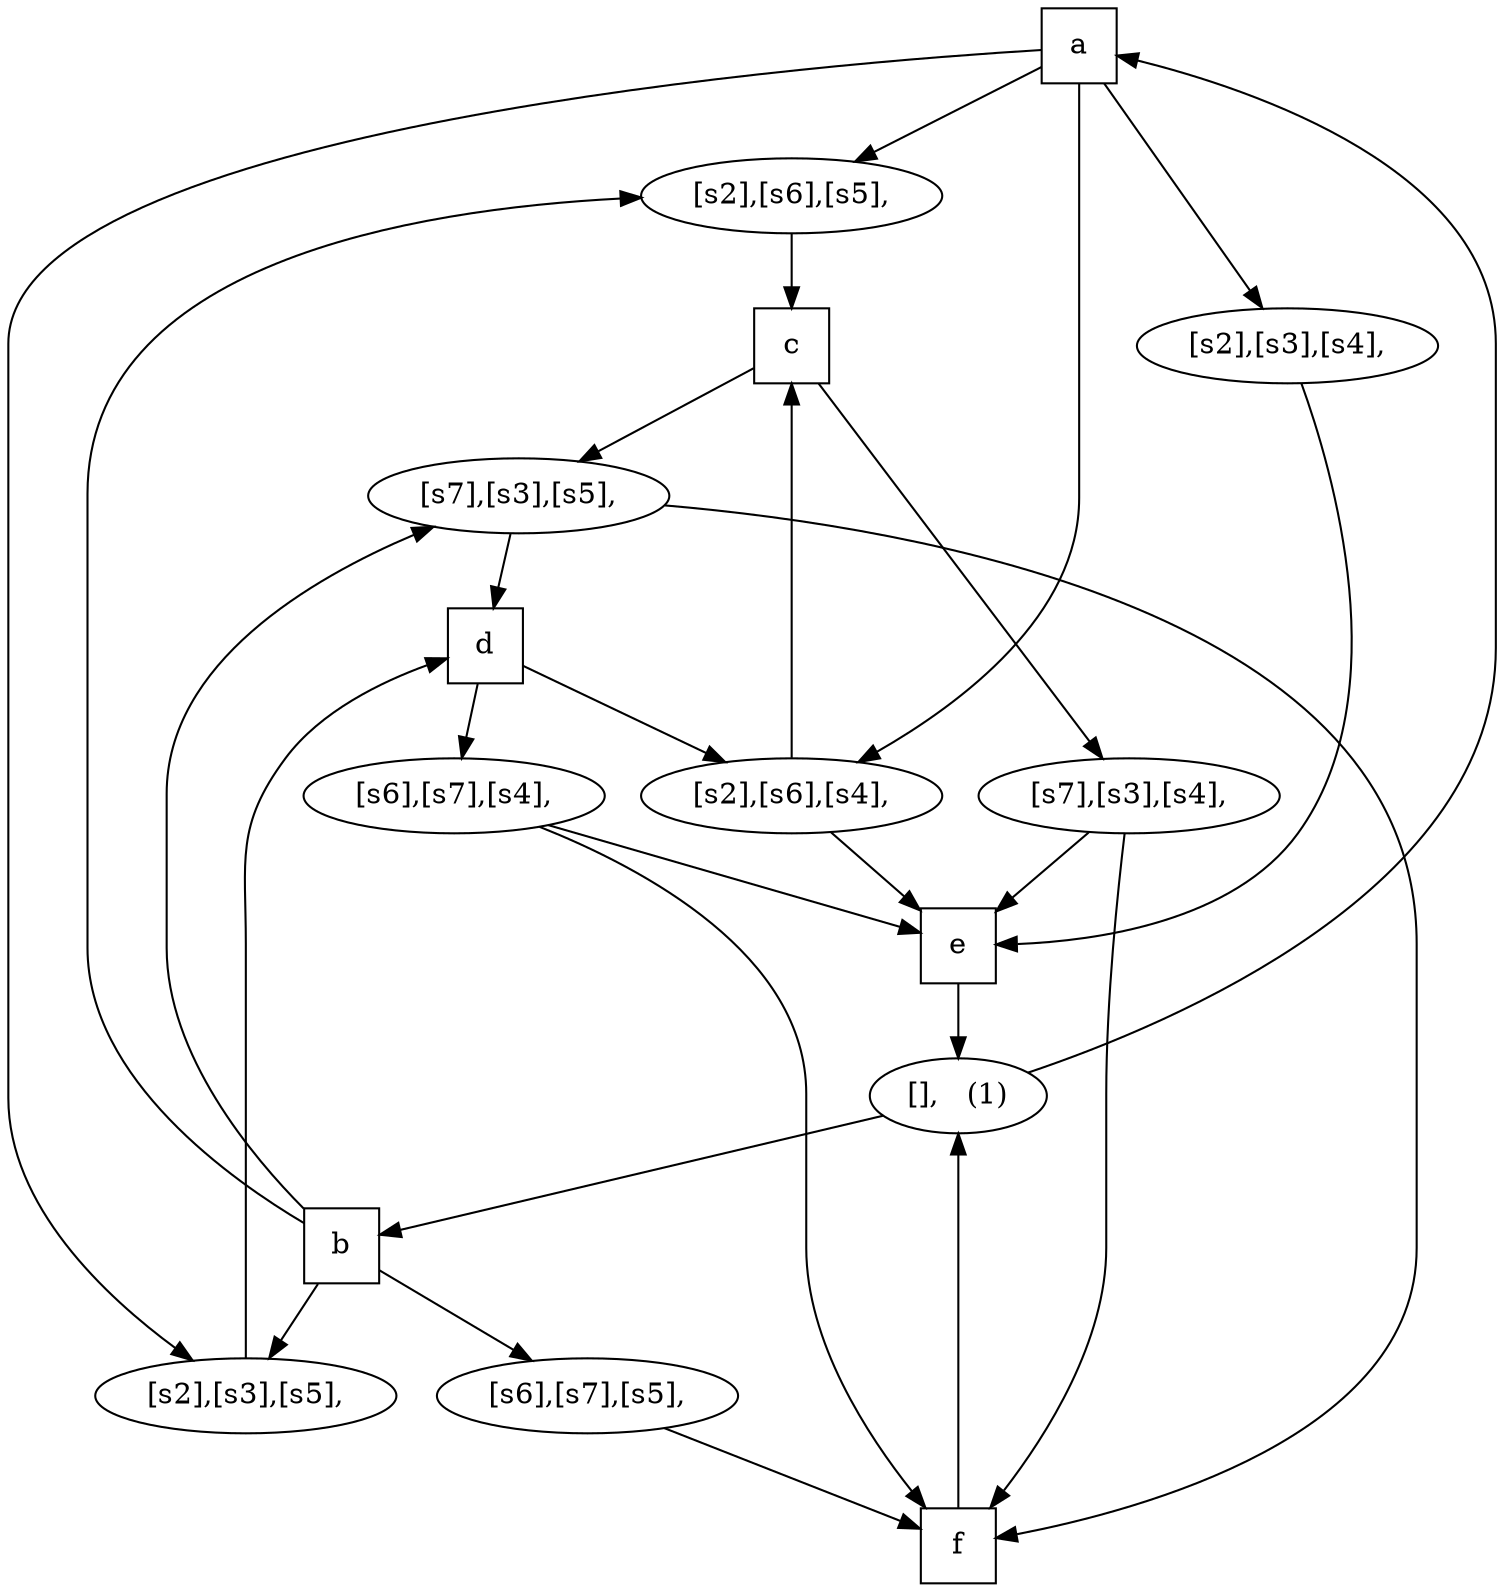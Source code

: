 digraph G {
    node [width=0.5];
x1911e90 [label="a",shape=box]
x1911b20 [label="b",shape=box]
x1912150 [label="c",shape=box]
x1911a70 [label="d",shape=box]
x1911ff0 [label="e",shape=box]
x1911f40 [label="f",shape=box]
x19166e8 [label="[],   (1)"]
x19168a0 [label="[s2],[s6],[s5],"]
x1916740 [label="[s2],[s6],[s4],"]
x19167f0 [label="[s2],[s3],[s5],"]
x19169a8 [label="[s7],[s3],[s5],"]
x1916a00 [label="[s2],[s3],[s4],"]
x1916ab0 [label="[s6],[s7],[s4],"]
x1915c40 [label="[s7],[s3],[s4],"]
x1916378 [label="[s6],[s7],[s5],"]
x19166e8 -> x1911e90 
x1911ff0 -> x19166e8 
x19166e8 -> x1911b20 
x1911f40 -> x19166e8 
x1911e90 -> x19168a0 
x19168a0 -> x1912150 
x1911b20 -> x19168a0 
x1911e90 -> x1916740 
x1916740 -> x1912150 
x1911a70 -> x1916740 
x1916740 -> x1911ff0 
x1911e90 -> x19167f0 
x19167f0 -> x1911a70 
x1911b20 -> x19167f0 
x1912150 -> x19169a8 
x19169a8 -> x1911a70 
x1911b20 -> x19169a8 
x19169a8 -> x1911f40 
x1911e90 -> x1916a00 
x1916a00 -> x1911ff0 
x1911a70 -> x1916ab0 
x1916ab0 -> x1911ff0 
x1916ab0 -> x1911f40 
x1912150 -> x1915c40 
x1915c40 -> x1911ff0 
x1915c40 -> x1911f40 
x1911b20 -> x1916378 
x1916378 -> x1911f40 
}

